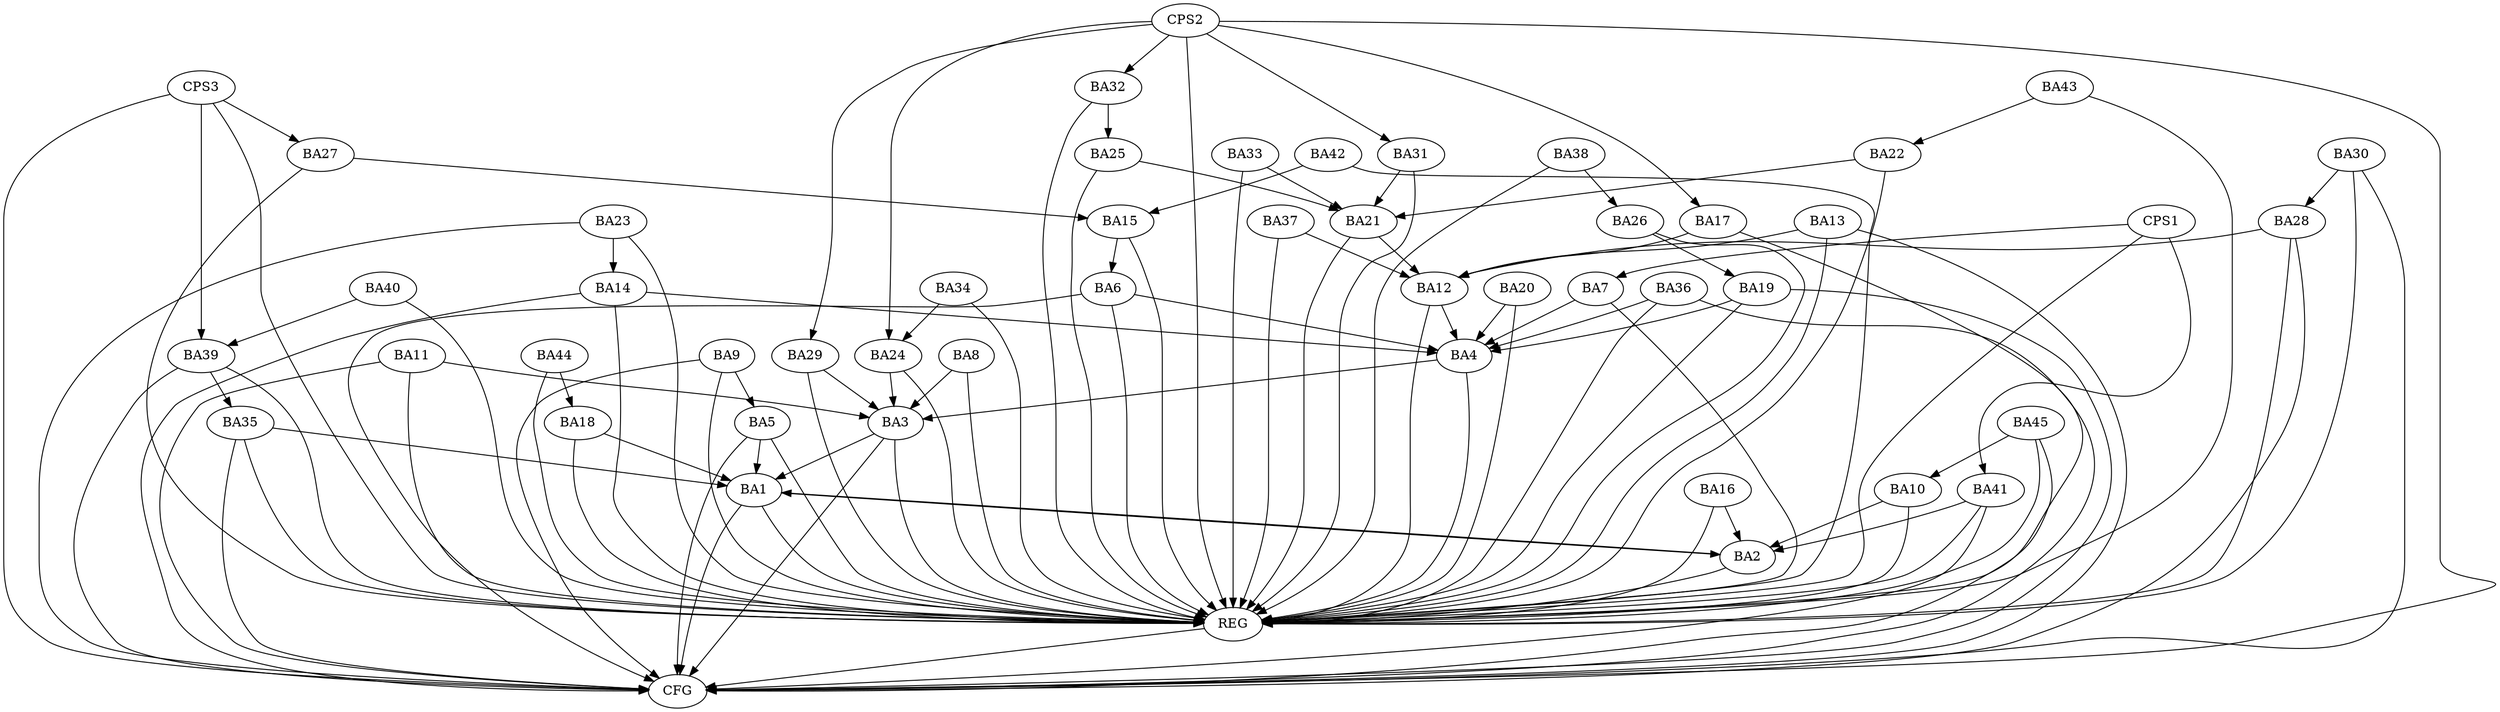 strict digraph G {
  BA1 [ label="BA1" ];
  BA2 [ label="BA2" ];
  BA3 [ label="BA3" ];
  BA4 [ label="BA4" ];
  BA5 [ label="BA5" ];
  BA6 [ label="BA6" ];
  BA7 [ label="BA7" ];
  BA8 [ label="BA8" ];
  BA9 [ label="BA9" ];
  BA10 [ label="BA10" ];
  BA11 [ label="BA11" ];
  BA12 [ label="BA12" ];
  BA13 [ label="BA13" ];
  BA14 [ label="BA14" ];
  BA15 [ label="BA15" ];
  BA16 [ label="BA16" ];
  BA17 [ label="BA17" ];
  BA18 [ label="BA18" ];
  BA19 [ label="BA19" ];
  BA20 [ label="BA20" ];
  BA21 [ label="BA21" ];
  BA22 [ label="BA22" ];
  BA23 [ label="BA23" ];
  BA24 [ label="BA24" ];
  BA25 [ label="BA25" ];
  BA26 [ label="BA26" ];
  BA27 [ label="BA27" ];
  BA28 [ label="BA28" ];
  BA29 [ label="BA29" ];
  BA30 [ label="BA30" ];
  BA31 [ label="BA31" ];
  BA32 [ label="BA32" ];
  BA33 [ label="BA33" ];
  BA34 [ label="BA34" ];
  BA35 [ label="BA35" ];
  BA36 [ label="BA36" ];
  BA37 [ label="BA37" ];
  BA38 [ label="BA38" ];
  BA39 [ label="BA39" ];
  BA40 [ label="BA40" ];
  BA41 [ label="BA41" ];
  BA42 [ label="BA42" ];
  BA43 [ label="BA43" ];
  BA44 [ label="BA44" ];
  BA45 [ label="BA45" ];
  CPS1 [ label="CPS1" ];
  CPS2 [ label="CPS2" ];
  CPS3 [ label="CPS3" ];
  REG [ label="REG" ];
  CFG [ label="CFG" ];
  BA1 -> BA2;
  BA2 -> BA1;
  BA3 -> BA1;
  BA4 -> BA3;
  BA5 -> BA1;
  BA6 -> BA4;
  BA7 -> BA4;
  BA8 -> BA3;
  BA9 -> BA5;
  BA10 -> BA2;
  BA11 -> BA3;
  BA12 -> BA4;
  BA13 -> BA12;
  BA14 -> BA4;
  BA15 -> BA6;
  BA16 -> BA2;
  BA17 -> BA12;
  BA18 -> BA1;
  BA19 -> BA4;
  BA20 -> BA4;
  BA21 -> BA12;
  BA22 -> BA21;
  BA23 -> BA14;
  BA24 -> BA3;
  BA25 -> BA21;
  BA26 -> BA19;
  BA27 -> BA15;
  BA28 -> BA12;
  BA29 -> BA3;
  BA30 -> BA28;
  BA31 -> BA21;
  BA32 -> BA25;
  BA33 -> BA21;
  BA34 -> BA24;
  BA35 -> BA1;
  BA36 -> BA4;
  BA37 -> BA12;
  BA38 -> BA26;
  BA39 -> BA35;
  BA40 -> BA39;
  BA41 -> BA2;
  BA42 -> BA15;
  BA43 -> BA22;
  BA44 -> BA18;
  BA45 -> BA10;
  CPS1 -> BA41;
  CPS1 -> BA7;
  CPS2 -> BA32;
  CPS2 -> BA17;
  CPS2 -> BA31;
  CPS2 -> BA24;
  CPS2 -> BA29;
  CPS3 -> BA39;
  CPS3 -> BA27;
  BA1 -> REG;
  BA2 -> REG;
  BA3 -> REG;
  BA4 -> REG;
  BA5 -> REG;
  BA6 -> REG;
  BA7 -> REG;
  BA8 -> REG;
  BA9 -> REG;
  BA10 -> REG;
  BA11 -> REG;
  BA12 -> REG;
  BA13 -> REG;
  BA14 -> REG;
  BA15 -> REG;
  BA16 -> REG;
  BA17 -> REG;
  BA18 -> REG;
  BA19 -> REG;
  BA20 -> REG;
  BA21 -> REG;
  BA22 -> REG;
  BA23 -> REG;
  BA24 -> REG;
  BA25 -> REG;
  BA26 -> REG;
  BA27 -> REG;
  BA28 -> REG;
  BA29 -> REG;
  BA30 -> REG;
  BA31 -> REG;
  BA32 -> REG;
  BA33 -> REG;
  BA34 -> REG;
  BA35 -> REG;
  BA36 -> REG;
  BA37 -> REG;
  BA38 -> REG;
  BA39 -> REG;
  BA40 -> REG;
  BA41 -> REG;
  BA42 -> REG;
  BA43 -> REG;
  BA44 -> REG;
  BA45 -> REG;
  CPS1 -> REG;
  CPS2 -> REG;
  CPS3 -> REG;
  BA3 -> CFG;
  BA39 -> CFG;
  BA1 -> CFG;
  CPS2 -> CFG;
  BA23 -> CFG;
  BA9 -> CFG;
  CPS3 -> CFG;
  BA28 -> CFG;
  BA19 -> CFG;
  BA11 -> CFG;
  BA36 -> CFG;
  BA14 -> CFG;
  BA30 -> CFG;
  BA41 -> CFG;
  BA6 -> CFG;
  BA35 -> CFG;
  BA5 -> CFG;
  BA13 -> CFG;
  BA45 -> CFG;
  REG -> CFG;
}
